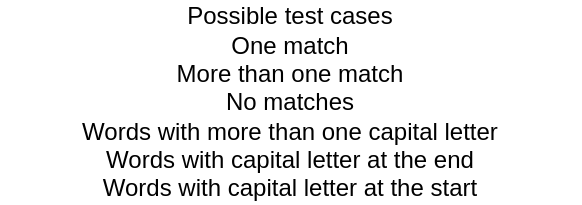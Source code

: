 <mxfile>
    <diagram id="SaD83XmUjH9mSmV6VrLN" name="Page-1">
        <mxGraphModel dx="976" dy="466" grid="1" gridSize="10" guides="1" tooltips="1" connect="1" arrows="1" fold="1" page="1" pageScale="1" pageWidth="827" pageHeight="1169" math="0" shadow="0">
            <root>
                <mxCell id="0"/>
                <mxCell id="1" parent="0"/>
                <mxCell id="2" value="Possible test cases&lt;br&gt;One match&lt;br&gt;More than one match&lt;br&gt;No matches&lt;br&gt;Words with more than one capital letter&lt;br&gt;Words with capital letter at the end&lt;br&gt;Words with capital letter at the start&lt;br&gt;" style="text;html=1;strokeColor=none;fillColor=none;align=center;verticalAlign=middle;whiteSpace=wrap;rounded=0;" vertex="1" parent="1">
                    <mxGeometry x="230" y="100" width="290" height="30" as="geometry"/>
                </mxCell>
            </root>
        </mxGraphModel>
    </diagram>
</mxfile>